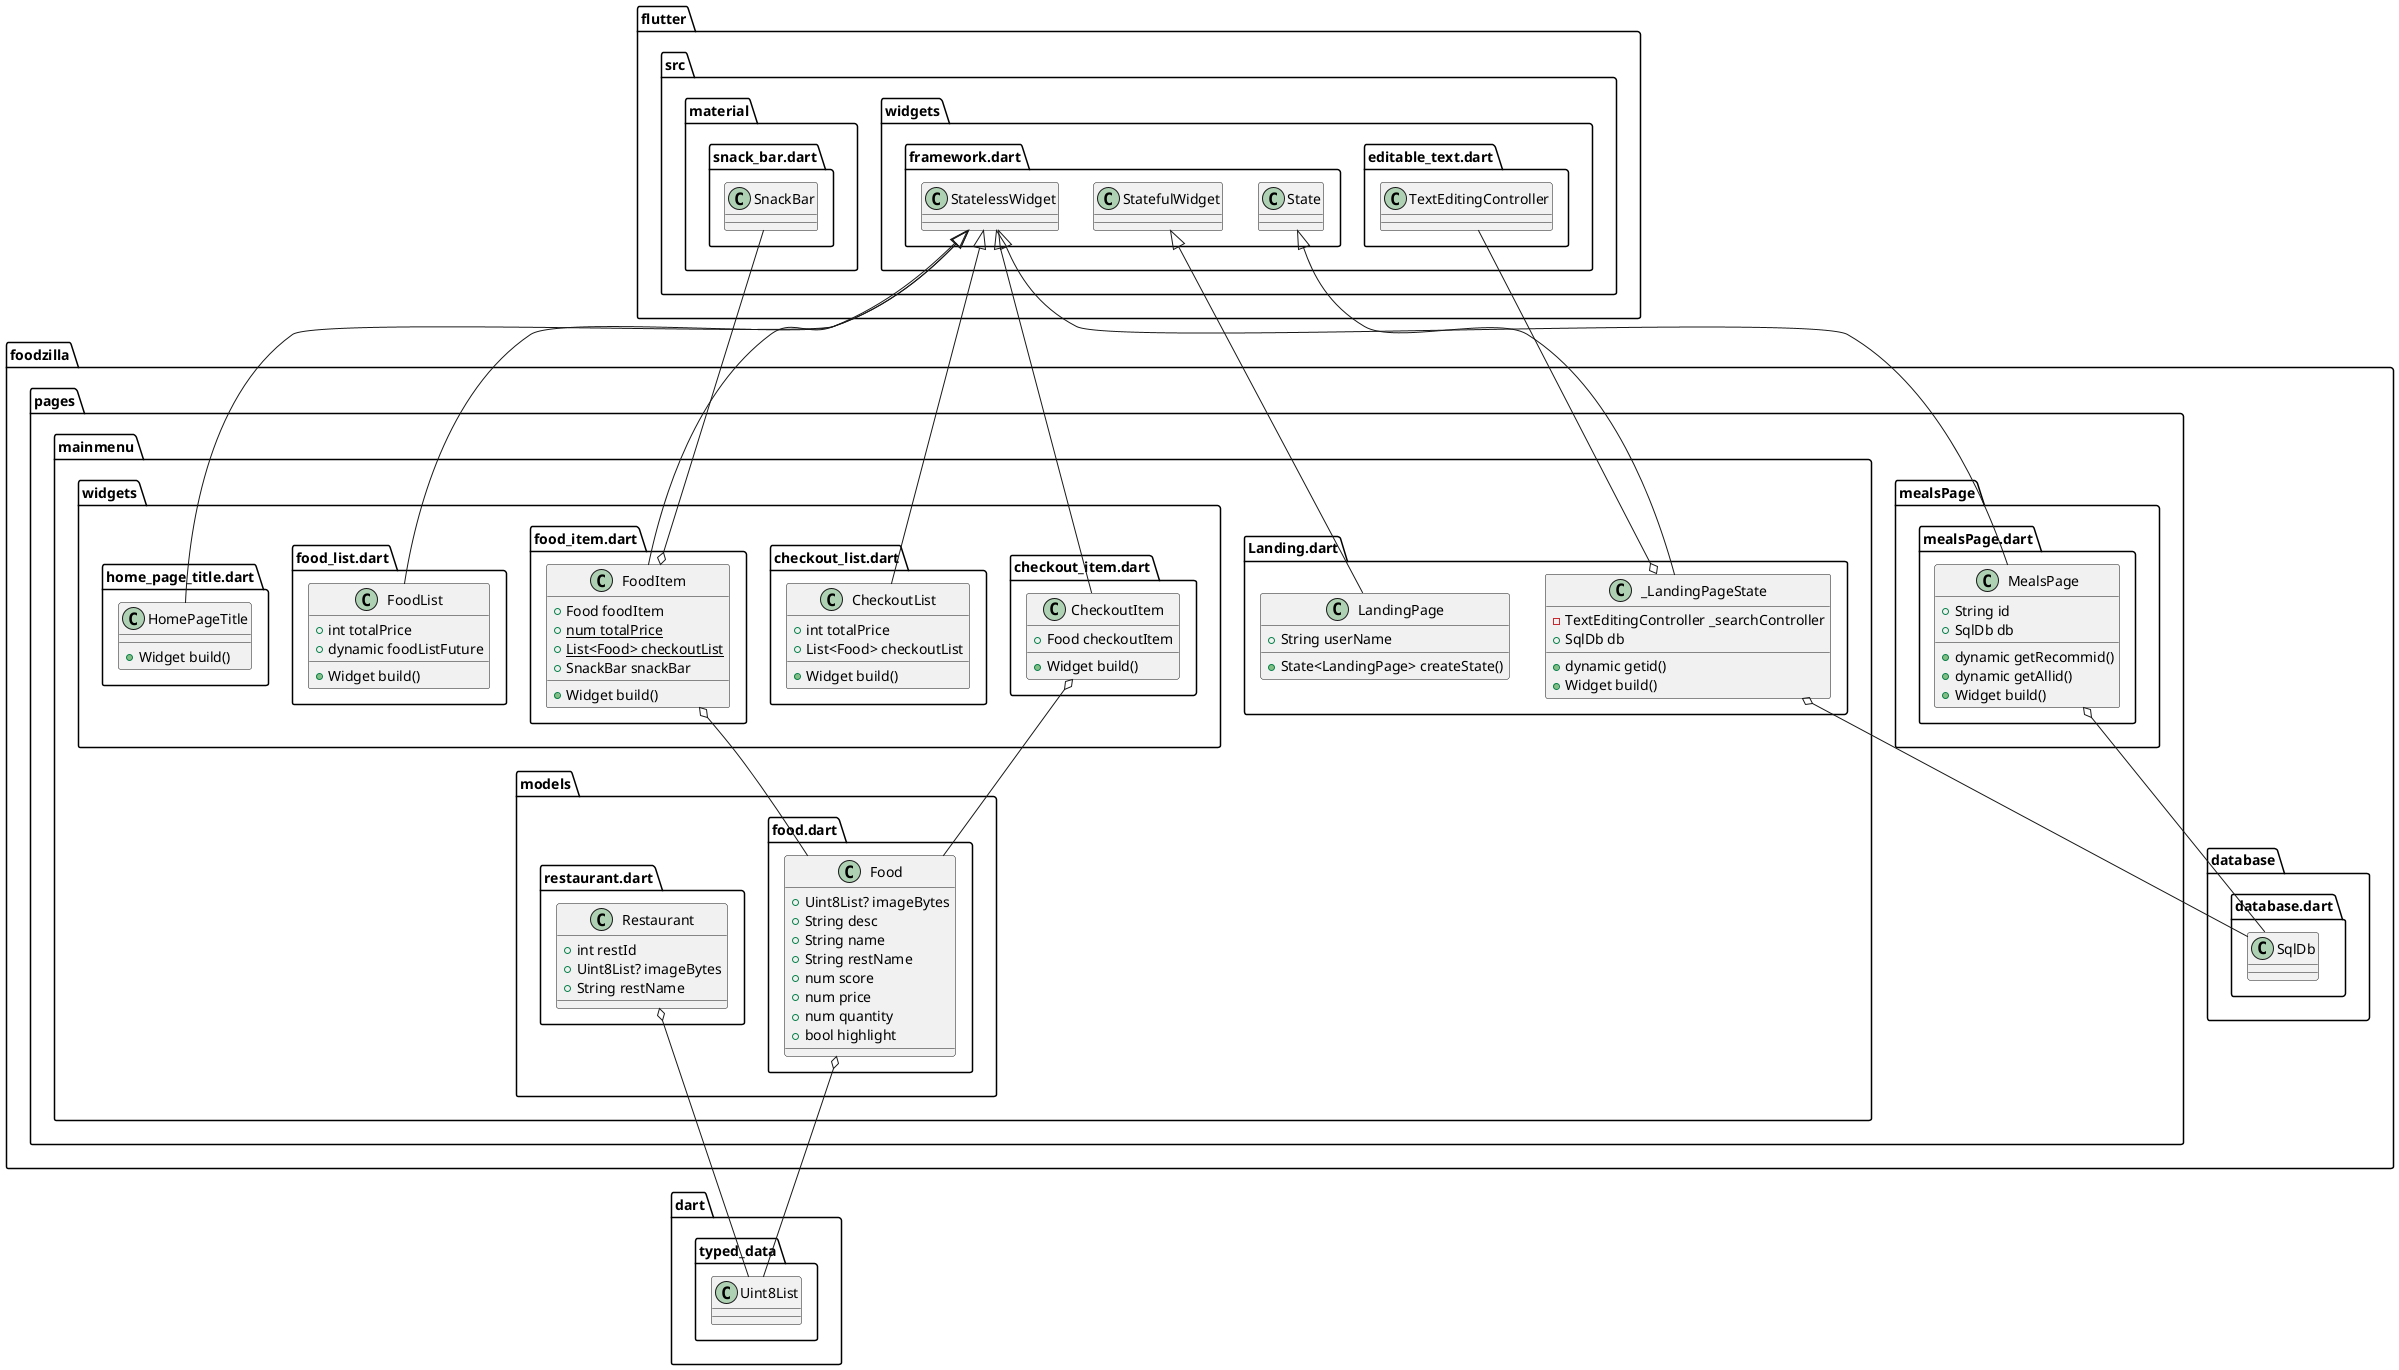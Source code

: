 @startuml
set namespaceSeparator ::


class "foodzilla::pages::mainmenu::Landing.dart::LandingPage" {
  +String userName
  +State<LandingPage> createState()
}

"flutter::src::widgets::framework.dart::StatefulWidget" <|-- "foodzilla::pages::mainmenu::Landing.dart::LandingPage"

class "foodzilla::pages::mainmenu::Landing.dart::_LandingPageState" {
  -TextEditingController _searchController
  +SqlDb db
  +dynamic getid()
  +Widget build()
}

"foodzilla::pages::mainmenu::Landing.dart::_LandingPageState" o-- "flutter::src::widgets::editable_text.dart::TextEditingController"
"foodzilla::pages::mainmenu::Landing.dart::_LandingPageState" o-- "foodzilla::database::database.dart::SqlDb"
"flutter::src::widgets::framework.dart::State" <|-- "foodzilla::pages::mainmenu::Landing.dart::_LandingPageState"

class "foodzilla::pages::mainmenu::models::food.dart::Food" {
  +Uint8List? imageBytes
  +String desc
  +String name
  +String restName
  +num score
  +num price
  +num quantity
  +bool highlight
}

"foodzilla::pages::mainmenu::models::food.dart::Food" o-- "dart::typed_data::Uint8List"

class "foodzilla::pages::mainmenu::models::restaurant.dart::Restaurant" {
  +int restId
  +Uint8List? imageBytes
  +String restName
}

"foodzilla::pages::mainmenu::models::restaurant.dart::Restaurant" o-- "dart::typed_data::Uint8List"

class "foodzilla::pages::mainmenu::widgets::checkout_item.dart::CheckoutItem" {
  +Food checkoutItem
  +Widget build()
}

"foodzilla::pages::mainmenu::widgets::checkout_item.dart::CheckoutItem" o-- "foodzilla::pages::mainmenu::models::food.dart::Food"
"flutter::src::widgets::framework.dart::StatelessWidget" <|-- "foodzilla::pages::mainmenu::widgets::checkout_item.dart::CheckoutItem"

class "foodzilla::pages::mainmenu::widgets::checkout_list.dart::CheckoutList" {
  +int totalPrice
  +List<Food> checkoutList
  +Widget build()
}

"flutter::src::widgets::framework.dart::StatelessWidget" <|-- "foodzilla::pages::mainmenu::widgets::checkout_list.dart::CheckoutList"

class "foodzilla::pages::mainmenu::widgets::food_item.dart::FoodItem" {
  +Food foodItem
  {static} +num totalPrice
  {static} +List<Food> checkoutList
  +SnackBar snackBar
  +Widget build()
}

"foodzilla::pages::mainmenu::widgets::food_item.dart::FoodItem" o-- "foodzilla::pages::mainmenu::models::food.dart::Food"
"foodzilla::pages::mainmenu::widgets::food_item.dart::FoodItem" o-- "flutter::src::material::snack_bar.dart::SnackBar"
"flutter::src::widgets::framework.dart::StatelessWidget" <|-- "foodzilla::pages::mainmenu::widgets::food_item.dart::FoodItem"

class "foodzilla::pages::mainmenu::widgets::food_list.dart::FoodList" {
  +int totalPrice
  +dynamic foodListFuture
  +Widget build()
}

"flutter::src::widgets::framework.dart::StatelessWidget" <|-- "foodzilla::pages::mainmenu::widgets::food_list.dart::FoodList"

class "foodzilla::pages::mainmenu::widgets::home_page_title.dart::HomePageTitle" {
  +Widget build()
}

"flutter::src::widgets::framework.dart::StatelessWidget" <|-- "foodzilla::pages::mainmenu::widgets::home_page_title.dart::HomePageTitle"

class "foodzilla::pages::mealsPage::mealsPage.dart::MealsPage" {
  +String id
  +SqlDb db
  +dynamic getRecommid()
  +dynamic getAllid()
  +Widget build()
}

"foodzilla::pages::mealsPage::mealsPage.dart::MealsPage" o-- "foodzilla::database::database.dart::SqlDb"
"flutter::src::widgets::framework.dart::StatelessWidget" <|-- "foodzilla::pages::mealsPage::mealsPage.dart::MealsPage"

@enduml

